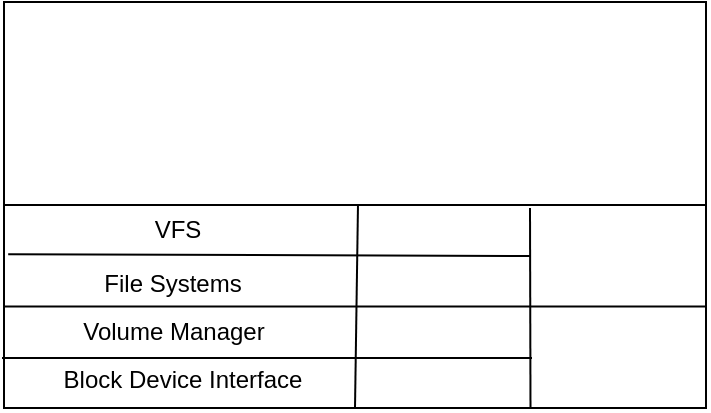 <mxfile version="12.4.2" type="github" pages="1"><diagram id="VicvfznEXqMcLQMcvYO_" name="Page-1"><mxGraphModel dx="854" dy="418" grid="0" gridSize="10" guides="1" tooltips="1" connect="1" arrows="1" fold="1" page="1" pageScale="1" pageWidth="827" pageHeight="1169" math="0" shadow="0"><root><mxCell id="0"/><mxCell id="1" parent="0"/><mxCell id="vqdteYBO24h-zOcJYDTi-2" value="" style="rounded=0;whiteSpace=wrap;html=1;" vertex="1" parent="1"><mxGeometry x="211" y="121" width="351" height="203" as="geometry"/></mxCell><mxCell id="vqdteYBO24h-zOcJYDTi-3" value="" style="endArrow=none;html=1;entryX=1;entryY=0.5;entryDx=0;entryDy=0;exitX=0;exitY=0.5;exitDx=0;exitDy=0;" edge="1" parent="1" source="vqdteYBO24h-zOcJYDTi-2" target="vqdteYBO24h-zOcJYDTi-2"><mxGeometry width="50" height="50" relative="1" as="geometry"><mxPoint x="211" y="395" as="sourcePoint"/><mxPoint x="261" y="345" as="targetPoint"/></mxGeometry></mxCell><mxCell id="vqdteYBO24h-zOcJYDTi-4" value="" style="endArrow=none;html=1;entryX=1;entryY=0.75;entryDx=0;entryDy=0;exitX=0;exitY=0.75;exitDx=0;exitDy=0;" edge="1" parent="1" source="vqdteYBO24h-zOcJYDTi-2" target="vqdteYBO24h-zOcJYDTi-2"><mxGeometry width="50" height="50" relative="1" as="geometry"><mxPoint x="211" y="395" as="sourcePoint"/><mxPoint x="261" y="345" as="targetPoint"/></mxGeometry></mxCell><mxCell id="vqdteYBO24h-zOcJYDTi-5" value="" style="endArrow=none;html=1;exitX=0.5;exitY=1;exitDx=0;exitDy=0;" edge="1" parent="1" source="vqdteYBO24h-zOcJYDTi-2"><mxGeometry width="50" height="50" relative="1" as="geometry"><mxPoint x="211" y="395" as="sourcePoint"/><mxPoint x="388" y="222" as="targetPoint"/></mxGeometry></mxCell><mxCell id="vqdteYBO24h-zOcJYDTi-6" value="" style="endArrow=none;html=1;exitX=0.75;exitY=1;exitDx=0;exitDy=0;" edge="1" parent="1" source="vqdteYBO24h-zOcJYDTi-2"><mxGeometry width="50" height="50" relative="1" as="geometry"><mxPoint x="211" y="396" as="sourcePoint"/><mxPoint x="474" y="224" as="targetPoint"/></mxGeometry></mxCell><mxCell id="vqdteYBO24h-zOcJYDTi-7" value="" style="endArrow=none;html=1;exitX=0.006;exitY=0.621;exitDx=0;exitDy=0;exitPerimeter=0;" edge="1" parent="1" source="vqdteYBO24h-zOcJYDTi-2"><mxGeometry width="50" height="50" relative="1" as="geometry"><mxPoint x="208.894" y="252.093" as="sourcePoint"/><mxPoint x="474" y="248" as="targetPoint"/></mxGeometry></mxCell><mxCell id="vqdteYBO24h-zOcJYDTi-8" value="" style="endArrow=none;html=1;" edge="1" parent="1"><mxGeometry width="50" height="50" relative="1" as="geometry"><mxPoint x="210" y="299" as="sourcePoint"/><mxPoint x="475" y="299" as="targetPoint"/></mxGeometry></mxCell><mxCell id="vqdteYBO24h-zOcJYDTi-9" value="VFS" style="text;html=1;strokeColor=none;fillColor=none;align=center;verticalAlign=middle;whiteSpace=wrap;rounded=0;" vertex="1" parent="1"><mxGeometry x="278" y="225" width="40" height="20" as="geometry"/></mxCell><mxCell id="vqdteYBO24h-zOcJYDTi-10" value="File Systems" style="text;html=1;strokeColor=none;fillColor=none;align=center;verticalAlign=middle;whiteSpace=wrap;rounded=0;" vertex="1" parent="1"><mxGeometry x="252" y="252" width="87" height="20" as="geometry"/></mxCell><mxCell id="vqdteYBO24h-zOcJYDTi-11" value="Volume Manager" style="text;html=1;strokeColor=none;fillColor=none;align=center;verticalAlign=middle;whiteSpace=wrap;rounded=0;" vertex="1" parent="1"><mxGeometry x="242.5" y="276" width="106" height="20" as="geometry"/></mxCell><mxCell id="vqdteYBO24h-zOcJYDTi-12" value="Block Device Interface" style="text;html=1;strokeColor=none;fillColor=none;align=center;verticalAlign=middle;whiteSpace=wrap;rounded=0;" vertex="1" parent="1"><mxGeometry x="231" y="300" width="139" height="20" as="geometry"/></mxCell></root></mxGraphModel></diagram></mxfile>